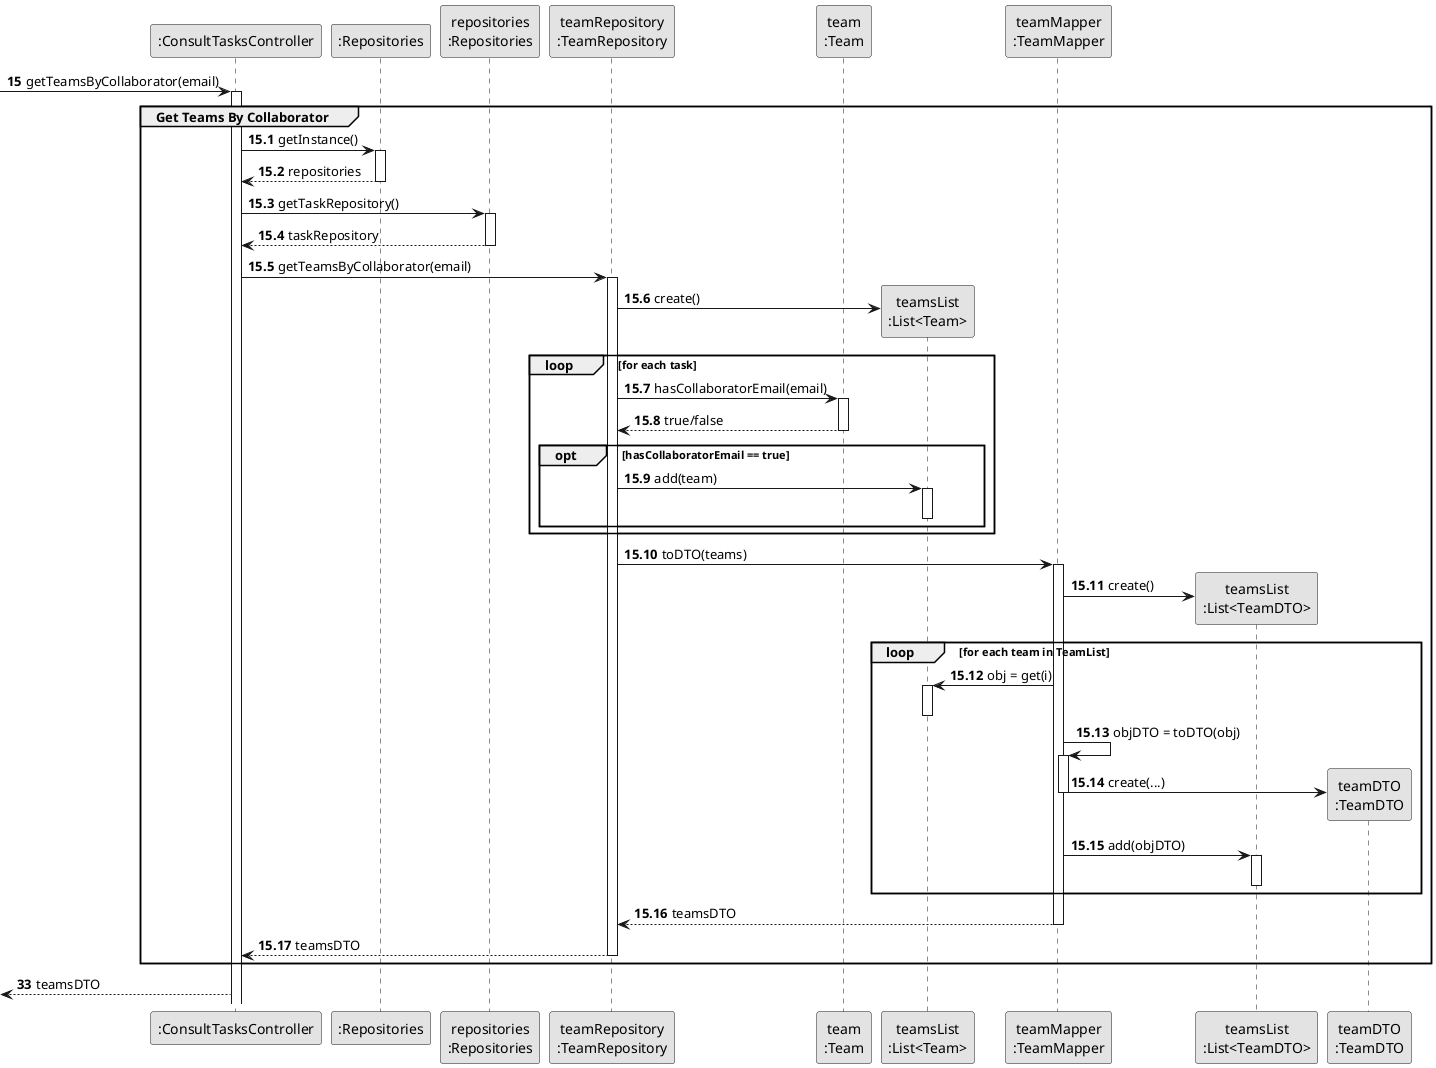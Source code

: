@startuml
skinparam monochrome true
skinparam packageStyle rectangle
skinparam shadowing false

participant ":ConsultTasksController" as CTRL
participant ":Repositories" as RepositorySingleton
participant "repositories\n:Repositories" as PLAT
participant "teamRepository\n:TeamRepository" as TeamRepository
participant "team\n:Team" as Team
participant "teamsList\n:List<Team>" as TeamsList
participant "teamMapper\n:TeamMapper" as TeamMapper
participant "teamsList\n:List<TeamDTO>" as TeamsListDTO
participant "teamDTO\n:TeamDTO" as TeamDTO

autonumber 15
-> CTRL : getTeamsByCollaborator(email)

autonumber 15.1

activate CTRL
    group Get Teams By Collaborator
           CTRL -> RepositorySingleton : getInstance()
           activate RepositorySingleton

           RepositorySingleton --> CTRL: repositories
           deactivate RepositorySingleton

           CTRL -> PLAT : getTaskRepository()
           activate PLAT

           PLAT --> CTRL: taskRepository
           deactivate PLAT

           CTRL -> TeamRepository : getTeamsByCollaborator(email)
               activate TeamRepository

               TeamRepository -> TeamsList ** : create()
               loop for each task
               TeamRepository -> Team : hasCollaboratorEmail(email)
               activate Team

               Team --> TeamRepository : true/false
               deactivate Team

               opt hasCollaboratorEmail == true
                   TeamRepository -> TeamsList : add(team)
                   activate TeamsList
                   deactivate TeamsList
               end opt

               end loop

           TeamRepository -> TeamMapper : toDTO(teams)
               activate TeamMapper

               TeamMapper -> TeamsListDTO ** : create()
               loop for each team in TeamList
               TeamMapper -> TeamsList : obj = get(i)
               activate TeamsList
               deactivate TeamsList

               TeamMapper -> TeamMapper : objDTO = toDTO(obj)
               activate TeamMapper

               TeamMapper -> TeamDTO ** : create(...)
               deactivate TeamMapper

               TeamMapper -> TeamsListDTO : add(objDTO)
               activate TeamsListDTO
               deactivate TeamsListDTO

               end loop

               TeamMapper --> TeamRepository : teamsDTO
               deactivate TeamMapper

               TeamRepository --> CTRL : teamsDTO
               deactivate TeamRepository

end group
autonumber 33
<-- CTRL : teamsDTO

@enduml